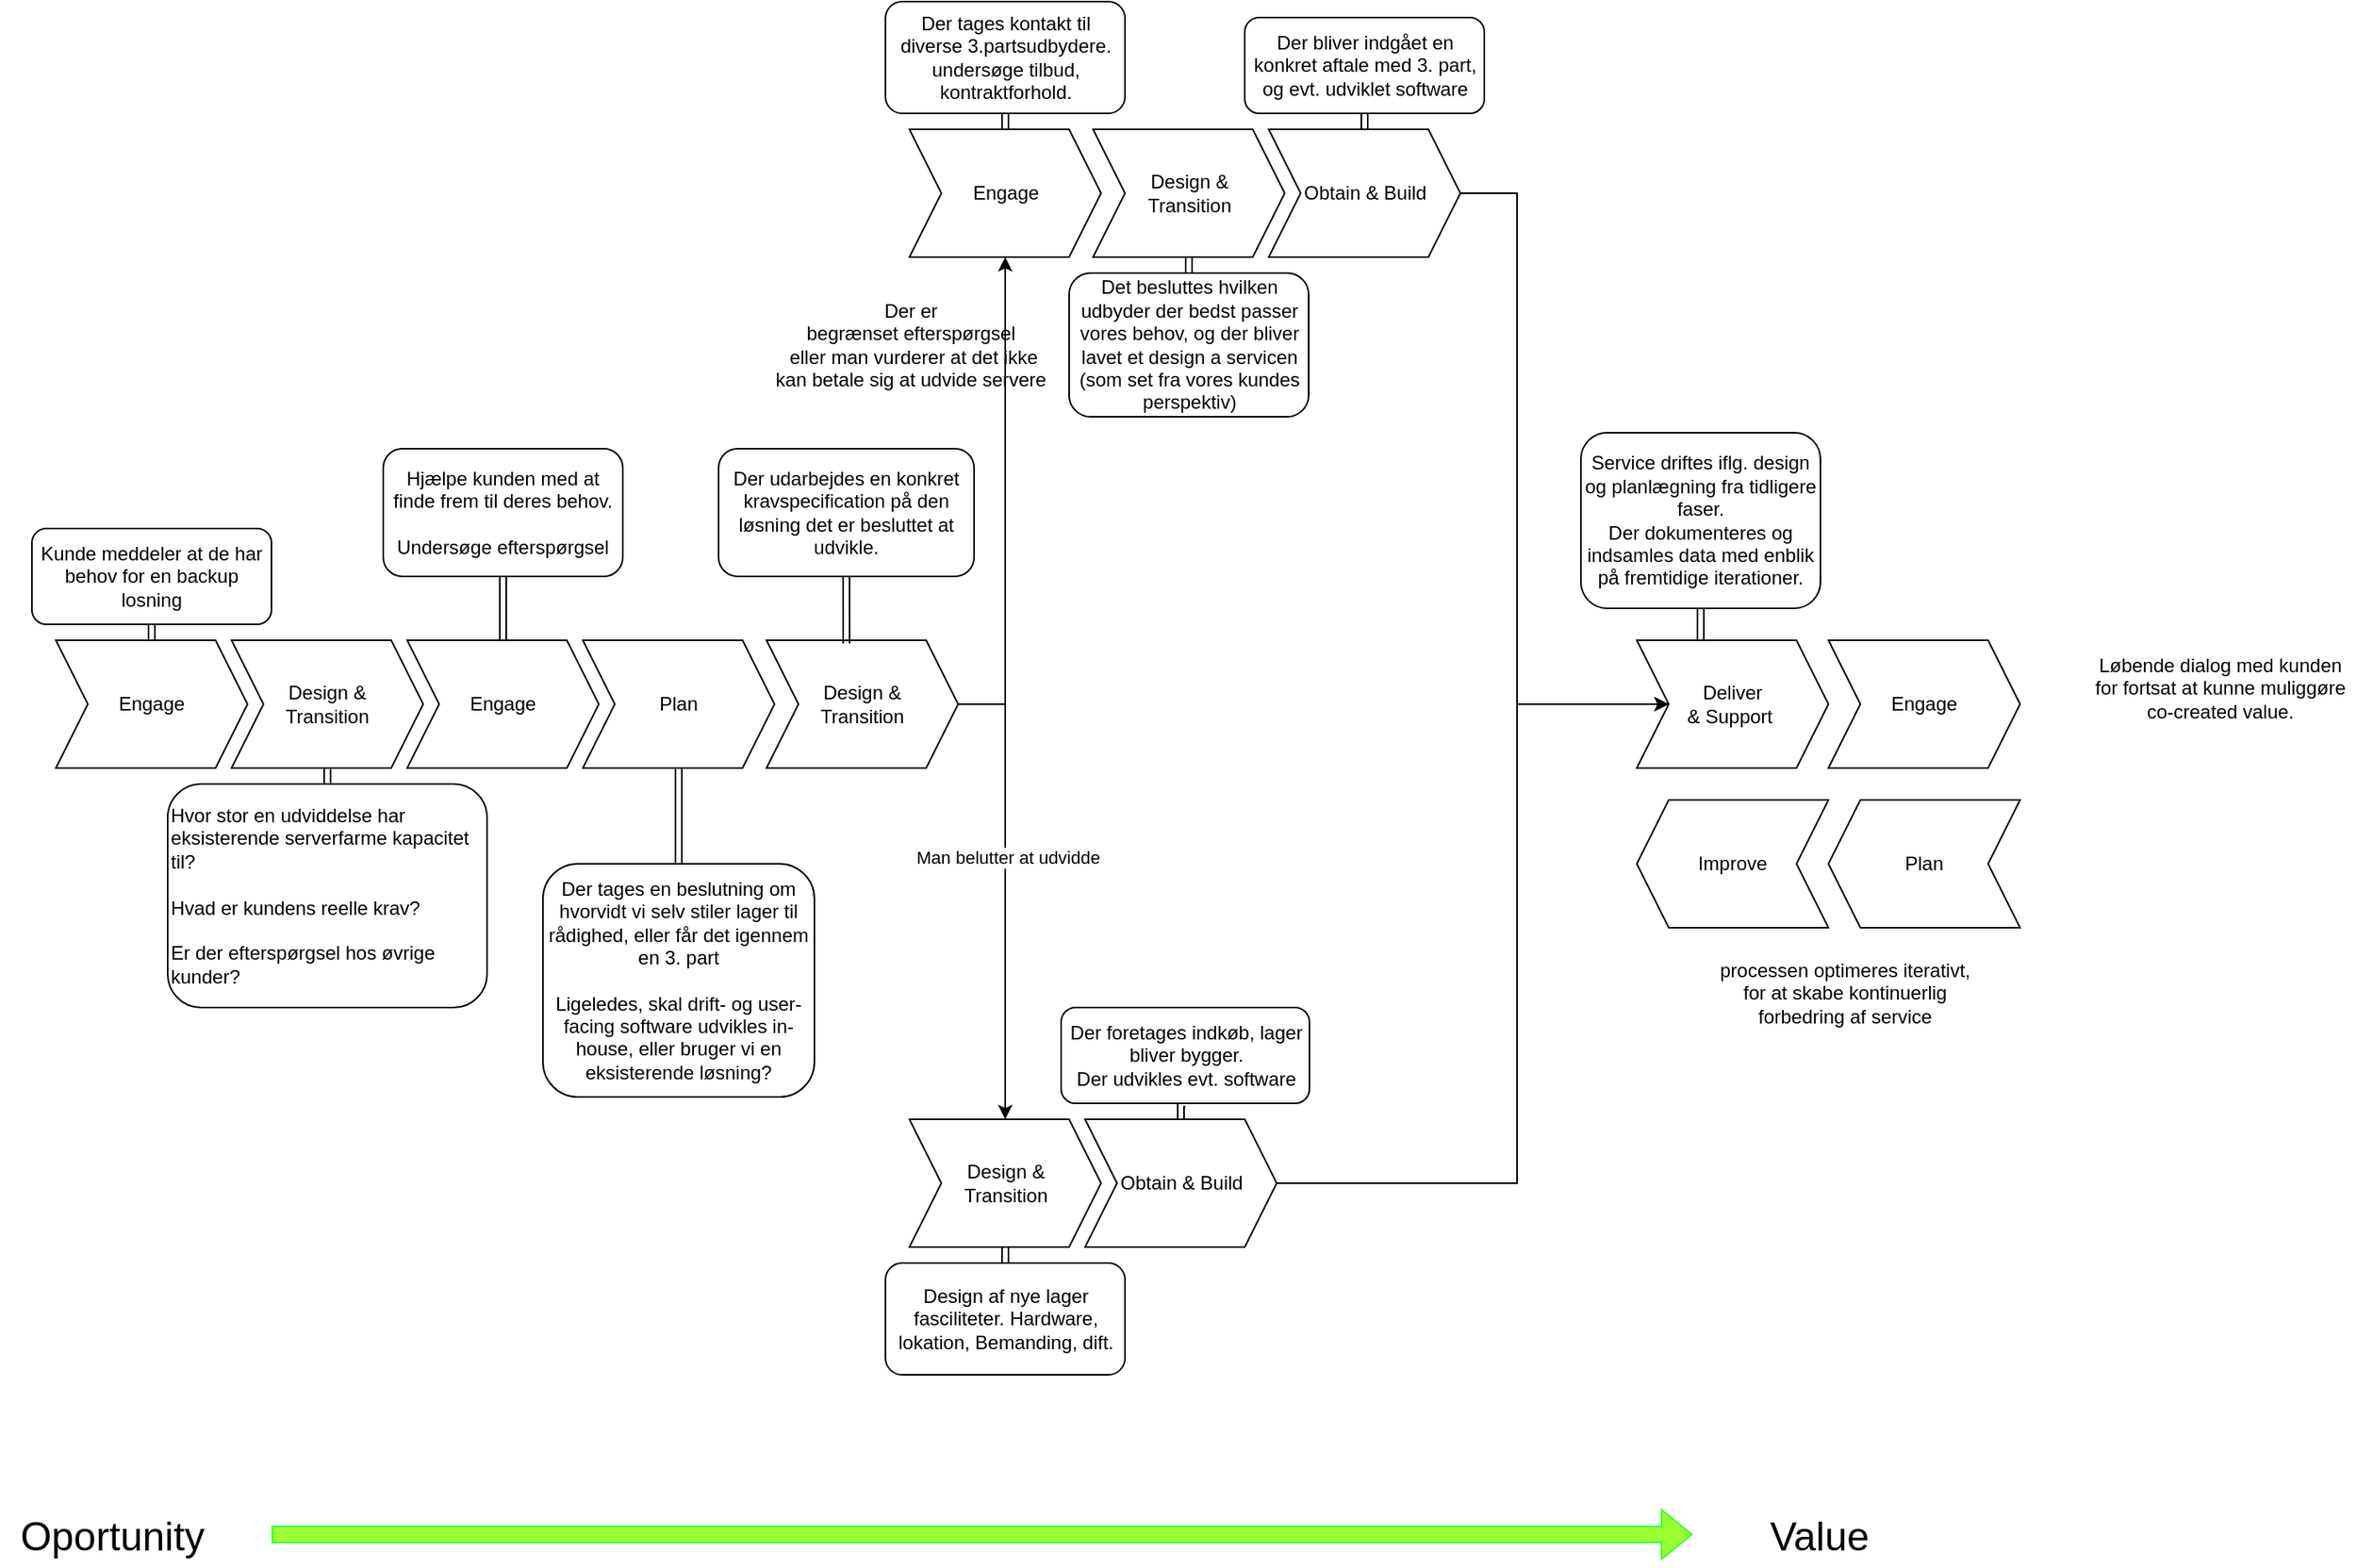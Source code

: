 <mxfile version="17.2.5" type="github">
  <diagram id="irZrY0_MFv77apMFZJND" name="Page-1">
    <mxGraphModel dx="1980" dy="1133" grid="0" gridSize="10" guides="1" tooltips="1" connect="1" arrows="1" fold="1" page="1" pageScale="1" pageWidth="850" pageHeight="1100" math="0" shadow="0">
      <root>
        <mxCell id="0" />
        <mxCell id="1" parent="0" />
        <mxCell id="viFgyHe06iuQAPD4dH7f-1" value="Engage" style="shape=step;perimeter=stepPerimeter;whiteSpace=wrap;html=1;fixedSize=1;fillColor=none;" parent="1" vertex="1">
          <mxGeometry x="55" y="460" width="120" height="80" as="geometry" />
        </mxCell>
        <mxCell id="viFgyHe06iuQAPD4dH7f-2" value="Design &amp;amp;&lt;br&gt;Transition" style="shape=step;perimeter=stepPerimeter;whiteSpace=wrap;html=1;fixedSize=1;" parent="1" vertex="1">
          <mxGeometry x="165" y="460" width="120" height="80" as="geometry" />
        </mxCell>
        <mxCell id="viFgyHe06iuQAPD4dH7f-12" style="edgeStyle=orthogonalEdgeStyle;shape=link;rounded=0;orthogonalLoop=1;jettySize=auto;html=1;exitX=0.5;exitY=0;exitDx=0;exitDy=0;entryX=0.5;entryY=1;entryDx=0;entryDy=0;" parent="1" source="viFgyHe06iuQAPD4dH7f-3" target="viFgyHe06iuQAPD4dH7f-9" edge="1">
          <mxGeometry relative="1" as="geometry" />
        </mxCell>
        <mxCell id="viFgyHe06iuQAPD4dH7f-3" value="Engage" style="shape=step;perimeter=stepPerimeter;whiteSpace=wrap;html=1;fixedSize=1;" parent="1" vertex="1">
          <mxGeometry x="275" y="460" width="120" height="80" as="geometry" />
        </mxCell>
        <mxCell id="viFgyHe06iuQAPD4dH7f-4" value="Design &amp;amp; &lt;br&gt;Transition" style="shape=step;perimeter=stepPerimeter;whiteSpace=wrap;html=1;fixedSize=1;" parent="1" vertex="1">
          <mxGeometry x="589.5" y="760" width="120" height="80" as="geometry" />
        </mxCell>
        <mxCell id="viFgyHe06iuQAPD4dH7f-11" style="edgeStyle=orthogonalEdgeStyle;shape=link;rounded=0;orthogonalLoop=1;jettySize=auto;html=1;exitX=0.5;exitY=1;exitDx=0;exitDy=0;entryX=0.5;entryY=0;entryDx=0;entryDy=0;" parent="1" source="viFgyHe06iuQAPD4dH7f-7" target="viFgyHe06iuQAPD4dH7f-1" edge="1">
          <mxGeometry relative="1" as="geometry" />
        </mxCell>
        <mxCell id="viFgyHe06iuQAPD4dH7f-7" value="Kunde meddeler at de har behov for en backup losning" style="rounded=1;whiteSpace=wrap;html=1;" parent="1" vertex="1">
          <mxGeometry x="40" y="390" width="150" height="60" as="geometry" />
        </mxCell>
        <mxCell id="viFgyHe06iuQAPD4dH7f-10" style="edgeStyle=orthogonalEdgeStyle;rounded=0;orthogonalLoop=1;jettySize=auto;html=1;exitX=0.5;exitY=0;exitDx=0;exitDy=0;entryX=0.5;entryY=1;entryDx=0;entryDy=0;shape=link;" parent="1" source="viFgyHe06iuQAPD4dH7f-8" target="viFgyHe06iuQAPD4dH7f-2" edge="1">
          <mxGeometry relative="1" as="geometry" />
        </mxCell>
        <mxCell id="viFgyHe06iuQAPD4dH7f-8" value="&lt;span&gt;Hvor stor en udviddelse har eksisterende serverfarme kapacitet til?&lt;br&gt;&lt;/span&gt;&lt;br&gt;Hvad er kundens reelle krav?&lt;br&gt;&lt;br&gt;Er der efterspørgsel hos øvrige kunder?" style="rounded=1;whiteSpace=wrap;html=1;align=left;" parent="1" vertex="1">
          <mxGeometry x="125" y="550" width="200" height="140" as="geometry" />
        </mxCell>
        <mxCell id="viFgyHe06iuQAPD4dH7f-9" value="Hjælpe kunden med at finde frem til deres behov.&lt;br&gt;&lt;br&gt;Undersøge efterspørgsel" style="rounded=1;whiteSpace=wrap;html=1;" parent="1" vertex="1">
          <mxGeometry x="260" y="340" width="150" height="80" as="geometry" />
        </mxCell>
        <mxCell id="viFgyHe06iuQAPD4dH7f-14" style="edgeStyle=orthogonalEdgeStyle;shape=link;rounded=0;orthogonalLoop=1;jettySize=auto;html=1;exitX=0.5;exitY=0;exitDx=0;exitDy=0;entryX=0.5;entryY=1;entryDx=0;entryDy=0;" parent="1" source="viFgyHe06iuQAPD4dH7f-13" target="viFgyHe06iuQAPD4dH7f-4" edge="1">
          <mxGeometry relative="1" as="geometry" />
        </mxCell>
        <mxCell id="viFgyHe06iuQAPD4dH7f-13" value="Design af nye lager fasciliteter. Hardware, lokation, Bemanding, dift." style="rounded=1;whiteSpace=wrap;html=1;" parent="1" vertex="1">
          <mxGeometry x="574.5" y="850" width="150" height="70" as="geometry" />
        </mxCell>
        <mxCell id="viFgyHe06iuQAPD4dH7f-55" style="edgeStyle=orthogonalEdgeStyle;rounded=0;orthogonalLoop=1;jettySize=auto;html=1;exitX=1;exitY=0.5;exitDx=0;exitDy=0;entryX=0;entryY=0.5;entryDx=0;entryDy=0;" parent="1" source="viFgyHe06iuQAPD4dH7f-15" target="viFgyHe06iuQAPD4dH7f-27" edge="1">
          <mxGeometry relative="1" as="geometry">
            <mxPoint x="970" y="510" as="targetPoint" />
            <Array as="points">
              <mxPoint x="970" y="800" />
              <mxPoint x="970" y="500" />
            </Array>
          </mxGeometry>
        </mxCell>
        <mxCell id="viFgyHe06iuQAPD4dH7f-15" value="Obtain &amp;amp; Build" style="shape=step;perimeter=stepPerimeter;whiteSpace=wrap;html=1;fixedSize=1;" parent="1" vertex="1">
          <mxGeometry x="699.5" y="760" width="120" height="80" as="geometry" />
        </mxCell>
        <mxCell id="viFgyHe06iuQAPD4dH7f-17" style="edgeStyle=orthogonalEdgeStyle;shape=link;rounded=0;orthogonalLoop=1;jettySize=auto;html=1;exitX=0.5;exitY=1;exitDx=0;exitDy=0;entryX=0.5;entryY=0;entryDx=0;entryDy=0;" parent="1" source="viFgyHe06iuQAPD4dH7f-16" target="viFgyHe06iuQAPD4dH7f-15" edge="1">
          <mxGeometry relative="1" as="geometry" />
        </mxCell>
        <mxCell id="viFgyHe06iuQAPD4dH7f-16" value="Der foretages indkøb, lager bliver bygger.&lt;br&gt;Der udvikles evt. software" style="rounded=1;whiteSpace=wrap;html=1;" parent="1" vertex="1">
          <mxGeometry x="684.5" y="690" width="155.5" height="60" as="geometry" />
        </mxCell>
        <mxCell id="viFgyHe06iuQAPD4dH7f-27" value="Deliver &lt;br&gt;&amp;amp; Support&amp;nbsp;" style="shape=step;perimeter=stepPerimeter;whiteSpace=wrap;html=1;fixedSize=1;" parent="1" vertex="1">
          <mxGeometry x="1045" y="460" width="120" height="80" as="geometry" />
        </mxCell>
        <mxCell id="viFgyHe06iuQAPD4dH7f-79" style="edgeStyle=orthogonalEdgeStyle;rounded=0;orthogonalLoop=1;jettySize=auto;html=1;exitX=0.5;exitY=1;exitDx=0;exitDy=0;entryX=0.333;entryY=0;entryDx=0;entryDy=0;entryPerimeter=0;endArrow=none;endFill=0;shape=link;" parent="1" source="viFgyHe06iuQAPD4dH7f-29" target="viFgyHe06iuQAPD4dH7f-27" edge="1">
          <mxGeometry relative="1" as="geometry" />
        </mxCell>
        <mxCell id="viFgyHe06iuQAPD4dH7f-29" value="Service driftes iflg. design og planlægning fra tidligere faser.&lt;br&gt;Der dokumenteres og indsamles data med enblik på fremtidige iterationer." style="rounded=1;whiteSpace=wrap;html=1;" parent="1" vertex="1">
          <mxGeometry x="1010" y="330" width="150" height="110" as="geometry" />
        </mxCell>
        <mxCell id="viFgyHe06iuQAPD4dH7f-30" value="Plan" style="shape=step;perimeter=stepPerimeter;whiteSpace=wrap;html=1;fixedSize=1;" parent="1" vertex="1">
          <mxGeometry x="385" y="460" width="120" height="80" as="geometry" />
        </mxCell>
        <mxCell id="viFgyHe06iuQAPD4dH7f-31" style="edgeStyle=orthogonalEdgeStyle;shape=link;rounded=0;orthogonalLoop=1;jettySize=auto;html=1;exitX=0.5;exitY=0;exitDx=0;exitDy=0;entryX=0.5;entryY=1;entryDx=0;entryDy=0;" parent="1" source="viFgyHe06iuQAPD4dH7f-32" target="viFgyHe06iuQAPD4dH7f-30" edge="1">
          <mxGeometry relative="1" as="geometry" />
        </mxCell>
        <mxCell id="viFgyHe06iuQAPD4dH7f-32" value="Der tages en beslutning om hvorvidt vi selv stiler lager til rådighed, eller får det igennem en 3. part&lt;br&gt;&lt;br&gt;Ligeledes, skal drift- og user-facing software udvikles in-house, eller bruger vi en eksisterende løsning?" style="rounded=1;whiteSpace=wrap;html=1;" parent="1" vertex="1">
          <mxGeometry x="360" y="600" width="170" height="146" as="geometry" />
        </mxCell>
        <mxCell id="viFgyHe06iuQAPD4dH7f-56" style="edgeStyle=orthogonalEdgeStyle;rounded=0;orthogonalLoop=1;jettySize=auto;html=1;exitX=1;exitY=0.5;exitDx=0;exitDy=0;entryX=0;entryY=0.5;entryDx=0;entryDy=0;" parent="1" source="viFgyHe06iuQAPD4dH7f-33" target="viFgyHe06iuQAPD4dH7f-27" edge="1">
          <mxGeometry relative="1" as="geometry">
            <Array as="points">
              <mxPoint x="970" y="180" />
              <mxPoint x="970" y="500" />
            </Array>
          </mxGeometry>
        </mxCell>
        <mxCell id="viFgyHe06iuQAPD4dH7f-33" value="Obtain &amp;amp; Build" style="shape=step;perimeter=stepPerimeter;whiteSpace=wrap;html=1;fixedSize=1;" parent="1" vertex="1">
          <mxGeometry x="814.5" y="140" width="120" height="80" as="geometry" />
        </mxCell>
        <mxCell id="viFgyHe06iuQAPD4dH7f-34" style="edgeStyle=orthogonalEdgeStyle;shape=link;rounded=0;orthogonalLoop=1;jettySize=auto;html=1;exitX=0.5;exitY=1;exitDx=0;exitDy=0;entryX=0.5;entryY=0;entryDx=0;entryDy=0;" parent="1" source="viFgyHe06iuQAPD4dH7f-35" target="viFgyHe06iuQAPD4dH7f-33" edge="1">
          <mxGeometry relative="1" as="geometry" />
        </mxCell>
        <mxCell id="viFgyHe06iuQAPD4dH7f-35" value="Der bliver indgået en konkret aftale med 3. part, og evt. udviklet software" style="rounded=1;whiteSpace=wrap;html=1;" parent="1" vertex="1">
          <mxGeometry x="799.5" y="70" width="150" height="60" as="geometry" />
        </mxCell>
        <mxCell id="viFgyHe06iuQAPD4dH7f-36" value="Design &amp;amp; &lt;br&gt;Transition" style="shape=step;perimeter=stepPerimeter;whiteSpace=wrap;html=1;fixedSize=1;" parent="1" vertex="1">
          <mxGeometry x="704.5" y="140" width="120" height="80" as="geometry" />
        </mxCell>
        <mxCell id="viFgyHe06iuQAPD4dH7f-37" style="edgeStyle=orthogonalEdgeStyle;shape=link;rounded=0;orthogonalLoop=1;jettySize=auto;html=1;exitX=0.5;exitY=0;exitDx=0;exitDy=0;entryX=0.5;entryY=1;entryDx=0;entryDy=0;" parent="1" source="viFgyHe06iuQAPD4dH7f-38" target="viFgyHe06iuQAPD4dH7f-36" edge="1">
          <mxGeometry relative="1" as="geometry" />
        </mxCell>
        <mxCell id="viFgyHe06iuQAPD4dH7f-38" value="Det besluttes hvilken udbyder der bedst passer vores behov, og der bliver lavet et design a servicen (som set fra vores kundes perspektiv)" style="rounded=1;whiteSpace=wrap;html=1;" parent="1" vertex="1">
          <mxGeometry x="689.5" y="230" width="150" height="90" as="geometry" />
        </mxCell>
        <mxCell id="viFgyHe06iuQAPD4dH7f-52" style="rounded=0;orthogonalLoop=1;jettySize=auto;html=1;exitX=1;exitY=0.5;exitDx=0;exitDy=0;edgeStyle=orthogonalEdgeStyle;" parent="1" source="viFgyHe06iuQAPD4dH7f-39" target="viFgyHe06iuQAPD4dH7f-4" edge="1">
          <mxGeometry relative="1" as="geometry" />
        </mxCell>
        <mxCell id="viFgyHe06iuQAPD4dH7f-65" value="Man belutter at udvidde" style="edgeLabel;html=1;align=center;verticalAlign=middle;resizable=0;points=[];" parent="viFgyHe06iuQAPD4dH7f-52" vertex="1" connectable="0">
          <mxGeometry x="-0.14" y="1" relative="1" as="geometry">
            <mxPoint y="1" as="offset" />
          </mxGeometry>
        </mxCell>
        <mxCell id="viFgyHe06iuQAPD4dH7f-54" style="edgeStyle=orthogonalEdgeStyle;rounded=0;orthogonalLoop=1;jettySize=auto;html=1;exitX=1;exitY=0.5;exitDx=0;exitDy=0;entryX=0.5;entryY=1;entryDx=0;entryDy=0;" parent="1" source="viFgyHe06iuQAPD4dH7f-39" target="viFgyHe06iuQAPD4dH7f-45" edge="1">
          <mxGeometry relative="1" as="geometry" />
        </mxCell>
        <mxCell id="viFgyHe06iuQAPD4dH7f-66" value="&lt;span style=&quot;font-size: 12px&quot;&gt;Der er &lt;br&gt;begræ&lt;/span&gt;&lt;span style=&quot;font-size: 12px&quot;&gt;nset efterspørgsel&lt;/span&gt;&lt;br&gt;&lt;span style=&quot;font-size: 12px&quot;&gt;&amp;nbsp;eller man vurderer at det ikke &lt;/span&gt;&lt;br&gt;&lt;span style=&quot;font-size: 12px&quot;&gt;kan betale sig at udvide servere&lt;/span&gt;" style="edgeLabel;html=1;align=center;verticalAlign=middle;resizable=0;points=[];labelBackgroundColor=none;" parent="viFgyHe06iuQAPD4dH7f-54" vertex="1" connectable="0">
          <mxGeometry x="0.47" y="-1" relative="1" as="geometry">
            <mxPoint x="-61" y="-27" as="offset" />
          </mxGeometry>
        </mxCell>
        <mxCell id="viFgyHe06iuQAPD4dH7f-39" value="Design &amp;amp; &lt;br&gt;Transition" style="shape=step;perimeter=stepPerimeter;whiteSpace=wrap;html=1;fixedSize=1;" parent="1" vertex="1">
          <mxGeometry x="500" y="460" width="120" height="80" as="geometry" />
        </mxCell>
        <mxCell id="viFgyHe06iuQAPD4dH7f-42" style="edgeStyle=orthogonalEdgeStyle;shape=link;rounded=0;orthogonalLoop=1;jettySize=auto;html=1;exitX=0.5;exitY=1;exitDx=0;exitDy=0;entryX=0.417;entryY=0.025;entryDx=0;entryDy=0;entryPerimeter=0;" parent="1" source="viFgyHe06iuQAPD4dH7f-41" target="viFgyHe06iuQAPD4dH7f-39" edge="1">
          <mxGeometry relative="1" as="geometry" />
        </mxCell>
        <mxCell id="viFgyHe06iuQAPD4dH7f-41" value="Der udarbejdes en konkret kravspecification på den løsning det er besluttet at udvikle." style="rounded=1;whiteSpace=wrap;html=1;" parent="1" vertex="1">
          <mxGeometry x="470" y="340" width="160" height="80" as="geometry" />
        </mxCell>
        <mxCell id="viFgyHe06iuQAPD4dH7f-45" value="Engage" style="shape=step;perimeter=stepPerimeter;whiteSpace=wrap;html=1;fixedSize=1;" parent="1" vertex="1">
          <mxGeometry x="589.5" y="140" width="120" height="80" as="geometry" />
        </mxCell>
        <mxCell id="viFgyHe06iuQAPD4dH7f-46" style="edgeStyle=orthogonalEdgeStyle;shape=link;rounded=0;orthogonalLoop=1;jettySize=auto;html=1;exitX=0.5;exitY=1;exitDx=0;exitDy=0;entryX=0.5;entryY=0;entryDx=0;entryDy=0;" parent="1" source="viFgyHe06iuQAPD4dH7f-47" target="viFgyHe06iuQAPD4dH7f-45" edge="1">
          <mxGeometry relative="1" as="geometry" />
        </mxCell>
        <mxCell id="viFgyHe06iuQAPD4dH7f-47" value="Der tages kontakt til diverse 3.partsudbydere. undersøge tilbud, kontraktforhold." style="rounded=1;whiteSpace=wrap;html=1;" parent="1" vertex="1">
          <mxGeometry x="574.5" y="60" width="150" height="70" as="geometry" />
        </mxCell>
        <mxCell id="viFgyHe06iuQAPD4dH7f-71" value="Engage" style="shape=step;perimeter=stepPerimeter;whiteSpace=wrap;html=1;fixedSize=1;" parent="1" vertex="1">
          <mxGeometry x="1165" y="460" width="120" height="80" as="geometry" />
        </mxCell>
        <mxCell id="viFgyHe06iuQAPD4dH7f-74" value="Plan" style="shape=step;perimeter=stepPerimeter;whiteSpace=wrap;html=1;fixedSize=1;direction=west;" parent="1" vertex="1">
          <mxGeometry x="1165" y="560" width="120" height="80" as="geometry" />
        </mxCell>
        <mxCell id="viFgyHe06iuQAPD4dH7f-75" value="Improve" style="shape=step;perimeter=stepPerimeter;whiteSpace=wrap;html=1;fixedSize=1;direction=west;" parent="1" vertex="1">
          <mxGeometry x="1045" y="560" width="120" height="80" as="geometry" />
        </mxCell>
        <mxCell id="viFgyHe06iuQAPD4dH7f-78" value="" style="shape=image;html=1;verticalAlign=top;verticalLabelPosition=bottom;labelBackgroundColor=#ffffff;imageAspect=0;aspect=fixed;image=https://cdn4.iconfinder.com/data/icons/evil-icons-user-interface/64/download-128.png;direction=north;" parent="1" vertex="1">
          <mxGeometry x="1090" y="481" width="138" height="138" as="geometry" />
        </mxCell>
        <mxCell id="viFgyHe06iuQAPD4dH7f-81" value="processen optimeres iterativt, for at skabe kontinuerlig forbedring af service" style="text;html=1;align=center;verticalAlign=middle;whiteSpace=wrap;rounded=0;" parent="1" vertex="1">
          <mxGeometry x="1090" y="650" width="171" height="62" as="geometry" />
        </mxCell>
        <mxCell id="viFgyHe06iuQAPD4dH7f-82" value="Løbende dialog med kunden &lt;br&gt;for fortsat at kunne muliggøre &lt;br&gt;co-created value." style="text;html=1;align=center;verticalAlign=middle;resizable=0;points=[];autosize=1;strokeColor=none;fillColor=none;" parent="1" vertex="1">
          <mxGeometry x="1325" y="465" width="170" height="50" as="geometry" />
        </mxCell>
        <mxCell id="viFgyHe06iuQAPD4dH7f-85" value="" style="shape=flexArrow;endArrow=classic;html=1;rounded=0;fillColor=#99FF33;strokeColor=#33FF33;" parent="1" edge="1">
          <mxGeometry width="50" height="50" relative="1" as="geometry">
            <mxPoint x="190" y="1020" as="sourcePoint" />
            <mxPoint x="1080" y="1020" as="targetPoint" />
          </mxGeometry>
        </mxCell>
        <mxCell id="viFgyHe06iuQAPD4dH7f-87" value="&lt;font style=&quot;font-size: 25px;&quot;&gt;Oportunity&lt;/font&gt;" style="text;html=1;align=center;verticalAlign=middle;resizable=0;points=[];autosize=1;strokeColor=none;fillColor=none;" parent="1" vertex="1">
          <mxGeometry x="20" y="1000" width="140" height="40" as="geometry" />
        </mxCell>
        <mxCell id="viFgyHe06iuQAPD4dH7f-88" value="&lt;font style=&quot;font-size: 25px;&quot;&gt;Value&lt;br&gt;&lt;/font&gt;" style="text;html=1;align=center;verticalAlign=middle;resizable=0;points=[];autosize=1;strokeColor=none;fillColor=none;" parent="1" vertex="1">
          <mxGeometry x="1114" y="1000" width="90" height="40" as="geometry" />
        </mxCell>
      </root>
    </mxGraphModel>
  </diagram>
</mxfile>
